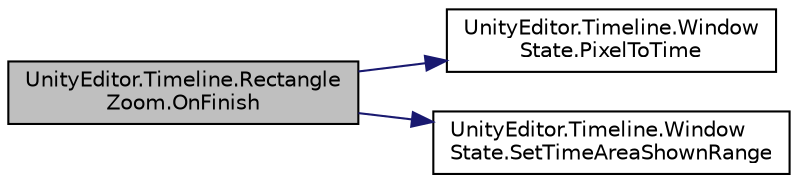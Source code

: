 digraph "UnityEditor.Timeline.RectangleZoom.OnFinish"
{
 // LATEX_PDF_SIZE
  edge [fontname="Helvetica",fontsize="10",labelfontname="Helvetica",labelfontsize="10"];
  node [fontname="Helvetica",fontsize="10",shape=record];
  rankdir="LR";
  Node1 [label="UnityEditor.Timeline.Rectangle\lZoom.OnFinish",height=0.2,width=0.4,color="black", fillcolor="grey75", style="filled", fontcolor="black",tooltip=" "];
  Node1 -> Node2 [color="midnightblue",fontsize="10",style="solid",fontname="Helvetica"];
  Node2 [label="UnityEditor.Timeline.Window\lState.PixelToTime",height=0.2,width=0.4,color="black", fillcolor="white", style="filled",URL="$class_unity_editor_1_1_timeline_1_1_window_state.html#a4f51264da0ea7a603a9d6efeecbe1f75",tooltip=" "];
  Node1 -> Node3 [color="midnightblue",fontsize="10",style="solid",fontname="Helvetica"];
  Node3 [label="UnityEditor.Timeline.Window\lState.SetTimeAreaShownRange",height=0.2,width=0.4,color="black", fillcolor="white", style="filled",URL="$class_unity_editor_1_1_timeline_1_1_window_state.html#a94a4eb656945f98c6c57c6801b507b29",tooltip=" "];
}
